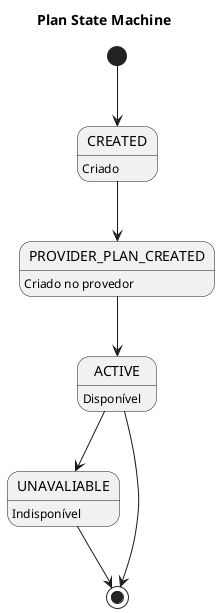 @startuml Plan State Machine
title Plan State Machine
hide empty description

[*] --> CREATED
CREATED: Criado
CREATED --> PROVIDER_PLAN_CREATED
PROVIDER_PLAN_CREATED: Criado no provedor
PROVIDER_PLAN_CREATED --> ACTIVE
ACTIVE: Disponível
ACTIVE --> UNAVALIABLE
UNAVALIABLE: Indisponível
ACTIVE --> [*]
UNAVALIABLE --> [*]
@enduml

